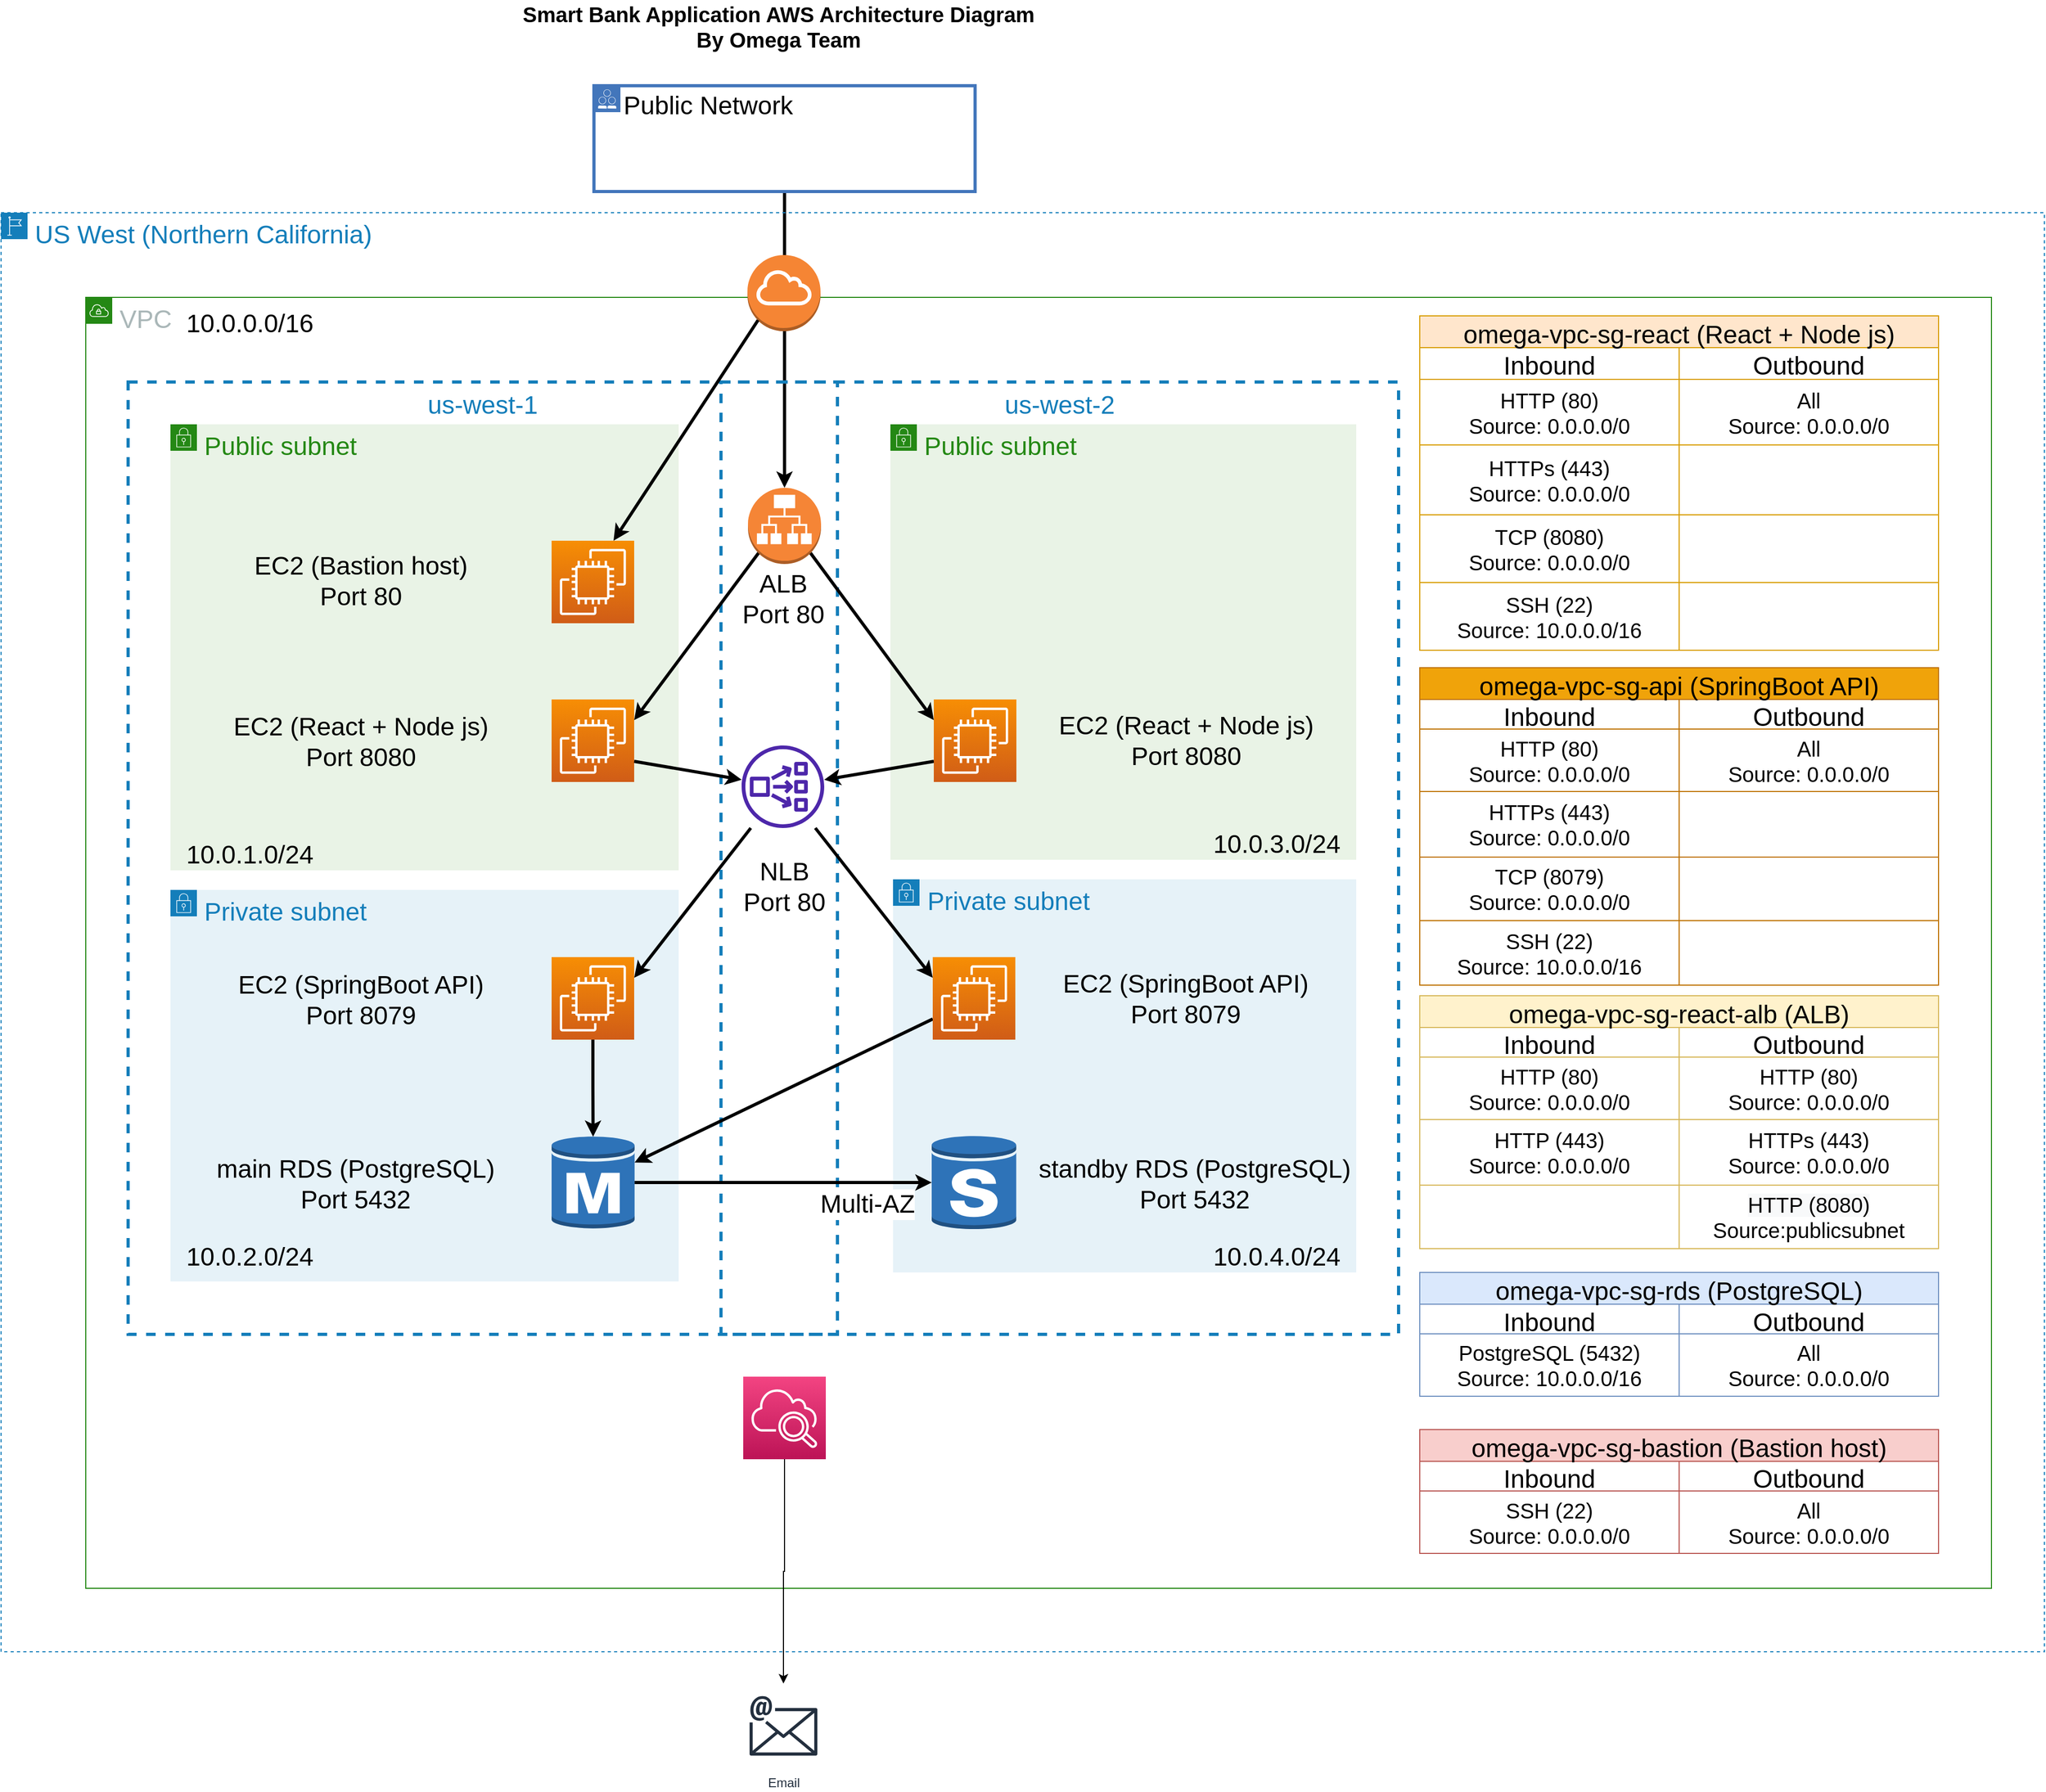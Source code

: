 <mxfile version="20.0.4" type="github">
  <diagram id="q4DbutcKK7p-0qS4GxbQ" name="Page-1">
    <mxGraphModel dx="2607" dy="2327" grid="1" gridSize="10" guides="1" tooltips="1" connect="1" arrows="1" fold="1" page="1" pageScale="1" pageWidth="850" pageHeight="1100" math="0" shadow="0">
      <root>
        <mxCell id="0" />
        <mxCell id="1" parent="0" />
        <mxCell id="DpT2R7imNi2lBxHPkehf-1" value="&lt;b&gt;Smart Bank Application AWS Architecture Diagram&lt;br&gt;By Omega Team&lt;br&gt;&lt;/b&gt;" style="text;html=1;strokeColor=none;fillColor=none;align=center;verticalAlign=middle;whiteSpace=wrap;rounded=0;fontSize=20;" parent="1" vertex="1">
          <mxGeometry x="530" y="40" width="489" height="47.5" as="geometry" />
        </mxCell>
        <mxCell id="DpT2R7imNi2lBxHPkehf-2" style="edgeStyle=orthogonalEdgeStyle;rounded=0;orthogonalLoop=1;jettySize=auto;html=1;fontSize=24;strokeWidth=3;entryX=0.5;entryY=0;entryDx=0;entryDy=0;entryPerimeter=0;" parent="1" source="DpT2R7imNi2lBxHPkehf-97" target="DpT2R7imNi2lBxHPkehf-32" edge="1">
          <mxGeometry relative="1" as="geometry">
            <mxPoint x="780" y="392" as="targetPoint" />
          </mxGeometry>
        </mxCell>
        <mxCell id="DpT2R7imNi2lBxHPkehf-3" value="US West (Northern California)" style="points=[[0,0],[0.25,0],[0.5,0],[0.75,0],[1,0],[1,0.25],[1,0.5],[1,0.75],[1,1],[0.75,1],[0.5,1],[0.25,1],[0,1],[0,0.75],[0,0.5],[0,0.25]];outlineConnect=0;gradientColor=none;html=1;whiteSpace=wrap;fontSize=24;fontStyle=0;container=1;pointerEvents=0;collapsible=0;recursiveResize=0;shape=mxgraph.aws4.group;grIcon=mxgraph.aws4.group_region;strokeColor=#147EBA;fillColor=none;verticalAlign=top;align=left;spacingLeft=30;fontColor=#147EBA;dashed=1;" parent="1" vertex="1">
          <mxGeometry x="40" y="240" width="1930" height="1360" as="geometry" />
        </mxCell>
        <mxCell id="DpT2R7imNi2lBxHPkehf-4" value="VPC" style="points=[[0,0],[0.25,0],[0.5,0],[0.75,0],[1,0],[1,0.25],[1,0.5],[1,0.75],[1,1],[0.75,1],[0.5,1],[0.25,1],[0,1],[0,0.75],[0,0.5],[0,0.25]];outlineConnect=0;gradientColor=none;html=1;whiteSpace=wrap;fontSize=24;fontStyle=0;container=1;pointerEvents=0;collapsible=0;recursiveResize=0;shape=mxgraph.aws4.group;grIcon=mxgraph.aws4.group_vpc;strokeColor=#248814;fillColor=none;verticalAlign=top;align=left;spacingLeft=30;fontColor=#AAB7B8;dashed=0;" parent="DpT2R7imNi2lBxHPkehf-3" vertex="1">
          <mxGeometry x="80" y="80" width="1800" height="1220" as="geometry" />
        </mxCell>
        <mxCell id="DpT2R7imNi2lBxHPkehf-5" value="us-west-1" style="fillColor=none;strokeColor=#147EBA;dashed=1;verticalAlign=top;fontStyle=0;fontColor=#147EBA;fontSize=24;strokeWidth=3;" parent="DpT2R7imNi2lBxHPkehf-4" vertex="1">
          <mxGeometry x="40" y="80" width="670" height="900" as="geometry" />
        </mxCell>
        <mxCell id="DpT2R7imNi2lBxHPkehf-6" value="us-west-2" style="fillColor=none;strokeColor=#147EBA;dashed=1;verticalAlign=top;fontStyle=0;fontColor=#147EBA;fontSize=24;strokeWidth=3;" parent="DpT2R7imNi2lBxHPkehf-4" vertex="1">
          <mxGeometry x="600" y="80" width="640" height="900" as="geometry" />
        </mxCell>
        <mxCell id="DpT2R7imNi2lBxHPkehf-7" value="Public subnet" style="points=[[0,0],[0.25,0],[0.5,0],[0.75,0],[1,0],[1,0.25],[1,0.5],[1,0.75],[1,1],[0.75,1],[0.5,1],[0.25,1],[0,1],[0,0.75],[0,0.5],[0,0.25]];outlineConnect=0;gradientColor=none;html=1;whiteSpace=wrap;fontSize=24;fontStyle=0;container=1;pointerEvents=0;collapsible=0;recursiveResize=0;shape=mxgraph.aws4.group;grIcon=mxgraph.aws4.group_security_group;grStroke=0;strokeColor=#248814;fillColor=#E9F3E6;verticalAlign=top;align=left;spacingLeft=30;fontColor=#248814;dashed=0;" parent="DpT2R7imNi2lBxHPkehf-4" vertex="1">
          <mxGeometry x="80" y="120" width="480" height="421.5" as="geometry" />
        </mxCell>
        <mxCell id="DpT2R7imNi2lBxHPkehf-9" value="&lt;font style=&quot;font-size: 24px;&quot;&gt;10.0.1.0/24&lt;/font&gt;" style="text;html=1;strokeColor=none;fillColor=none;align=center;verticalAlign=middle;whiteSpace=wrap;rounded=0;" parent="DpT2R7imNi2lBxHPkehf-7" vertex="1">
          <mxGeometry y="391.5" width="150" height="30" as="geometry" />
        </mxCell>
        <mxCell id="DpT2R7imNi2lBxHPkehf-10" value="" style="sketch=0;points=[[0,0,0],[0.25,0,0],[0.5,0,0],[0.75,0,0],[1,0,0],[0,1,0],[0.25,1,0],[0.5,1,0],[0.75,1,0],[1,1,0],[0,0.25,0],[0,0.5,0],[0,0.75,0],[1,0.25,0],[1,0.5,0],[1,0.75,0]];outlineConnect=0;fontColor=#232F3E;gradientColor=#F78E04;gradientDirection=north;fillColor=#D05C17;strokeColor=#ffffff;dashed=0;verticalLabelPosition=bottom;verticalAlign=top;align=center;html=1;fontSize=12;fontStyle=0;aspect=fixed;shape=mxgraph.aws4.resourceIcon;resIcon=mxgraph.aws4.ec2;" parent="DpT2R7imNi2lBxHPkehf-7" vertex="1">
          <mxGeometry x="360" y="260" width="78" height="78" as="geometry" />
        </mxCell>
        <mxCell id="DpT2R7imNi2lBxHPkehf-11" value="Public subnet" style="points=[[0,0],[0.25,0],[0.5,0],[0.75,0],[1,0],[1,0.25],[1,0.5],[1,0.75],[1,1],[0.75,1],[0.5,1],[0.25,1],[0,1],[0,0.75],[0,0.5],[0,0.25]];outlineConnect=0;gradientColor=none;html=1;whiteSpace=wrap;fontSize=24;fontStyle=0;container=1;pointerEvents=0;collapsible=0;recursiveResize=0;shape=mxgraph.aws4.group;grIcon=mxgraph.aws4.group_security_group;grStroke=0;strokeColor=#248814;fillColor=#E9F3E6;verticalAlign=top;align=left;spacingLeft=30;fontColor=#248814;dashed=0;" parent="DpT2R7imNi2lBxHPkehf-4" vertex="1">
          <mxGeometry x="760" y="120" width="440" height="411.5" as="geometry" />
        </mxCell>
        <mxCell id="DpT2R7imNi2lBxHPkehf-12" value="Private subnet" style="points=[[0,0],[0.25,0],[0.5,0],[0.75,0],[1,0],[1,0.25],[1,0.5],[1,0.75],[1,1],[0.75,1],[0.5,1],[0.25,1],[0,1],[0,0.75],[0,0.5],[0,0.25]];outlineConnect=0;gradientColor=none;html=1;whiteSpace=wrap;fontSize=24;fontStyle=0;container=1;pointerEvents=0;collapsible=0;recursiveResize=0;shape=mxgraph.aws4.group;grIcon=mxgraph.aws4.group_security_group;grStroke=0;strokeColor=#147EBA;fillColor=#E6F2F8;verticalAlign=top;align=left;spacingLeft=30;fontColor=#147EBA;dashed=0;" parent="DpT2R7imNi2lBxHPkehf-4" vertex="1">
          <mxGeometry x="80" y="560" width="480" height="370" as="geometry" />
        </mxCell>
        <mxCell id="DpT2R7imNi2lBxHPkehf-94" value="&lt;font style=&quot;font-size: 24px;&quot;&gt;10.0.2.0/24&lt;/font&gt;" style="text;html=1;strokeColor=none;fillColor=none;align=center;verticalAlign=middle;whiteSpace=wrap;rounded=0;" parent="DpT2R7imNi2lBxHPkehf-12" vertex="1">
          <mxGeometry y="331.5" width="150" height="30" as="geometry" />
        </mxCell>
        <mxCell id="DpT2R7imNi2lBxHPkehf-35" value="" style="sketch=0;points=[[0,0,0],[0.25,0,0],[0.5,0,0],[0.75,0,0],[1,0,0],[0,1,0],[0.25,1,0],[0.5,1,0],[0.75,1,0],[1,1,0],[0,0.25,0],[0,0.5,0],[0,0.75,0],[1,0.25,0],[1,0.5,0],[1,0.75,0]];outlineConnect=0;fontColor=#232F3E;gradientColor=#F78E04;gradientDirection=north;fillColor=#D05C17;strokeColor=#ffffff;dashed=0;verticalLabelPosition=bottom;verticalAlign=top;align=center;html=1;fontSize=12;fontStyle=0;aspect=fixed;shape=mxgraph.aws4.resourceIcon;resIcon=mxgraph.aws4.ec2;" parent="DpT2R7imNi2lBxHPkehf-12" vertex="1">
          <mxGeometry x="360" y="63.5" width="78" height="78" as="geometry" />
        </mxCell>
        <mxCell id="DpT2R7imNi2lBxHPkehf-25" value="" style="outlineConnect=0;dashed=0;verticalLabelPosition=bottom;verticalAlign=top;align=center;html=1;shape=mxgraph.aws3.rds_db_instance;fillColor=#2E73B8;gradientColor=none;fontSize=24;" parent="DpT2R7imNi2lBxHPkehf-12" vertex="1">
          <mxGeometry x="360" y="231.5" width="78.38" height="90" as="geometry" />
        </mxCell>
        <mxCell id="DpT2R7imNi2lBxHPkehf-17" style="edgeStyle=orthogonalEdgeStyle;rounded=0;orthogonalLoop=1;jettySize=auto;html=1;entryX=0.5;entryY=0.02;entryDx=0;entryDy=0;entryPerimeter=0;fontSize=24;strokeWidth=3;" parent="DpT2R7imNi2lBxHPkehf-12" source="DpT2R7imNi2lBxHPkehf-35" target="DpT2R7imNi2lBxHPkehf-25" edge="1">
          <mxGeometry relative="1" as="geometry" />
        </mxCell>
        <mxCell id="DpT2R7imNi2lBxHPkehf-13" value="Private subnet" style="points=[[0,0],[0.25,0],[0.5,0],[0.75,0],[1,0],[1,0.25],[1,0.5],[1,0.75],[1,1],[0.75,1],[0.5,1],[0.25,1],[0,1],[0,0.75],[0,0.5],[0,0.25]];outlineConnect=0;gradientColor=none;html=1;whiteSpace=wrap;fontSize=24;fontStyle=0;container=1;pointerEvents=0;collapsible=0;recursiveResize=0;shape=mxgraph.aws4.group;grIcon=mxgraph.aws4.group_security_group;grStroke=0;strokeColor=#147EBA;fillColor=#E6F2F8;verticalAlign=top;align=left;spacingLeft=30;fontColor=#147EBA;dashed=0;" parent="DpT2R7imNi2lBxHPkehf-4" vertex="1">
          <mxGeometry x="762.5" y="550" width="437.5" height="371.5" as="geometry" />
        </mxCell>
        <mxCell id="DpT2R7imNi2lBxHPkehf-14" value="&lt;font style=&quot;font-size: 24px;&quot;&gt;10.0.4.0/24&lt;/font&gt;" style="text;html=1;strokeColor=none;fillColor=none;align=center;verticalAlign=middle;whiteSpace=wrap;rounded=0;" parent="DpT2R7imNi2lBxHPkehf-13" vertex="1">
          <mxGeometry x="287.5" y="341.5" width="150" height="30" as="geometry" />
        </mxCell>
        <mxCell id="DpT2R7imNi2lBxHPkehf-16" value="" style="sketch=0;outlineConnect=0;fontColor=#232F3E;gradientColor=none;fillColor=#4D27AA;strokeColor=none;dashed=0;verticalLabelPosition=bottom;verticalAlign=top;align=center;html=1;fontSize=12;fontStyle=0;aspect=fixed;pointerEvents=1;shape=mxgraph.aws4.network_load_balancer;" parent="DpT2R7imNi2lBxHPkehf-4" vertex="1">
          <mxGeometry x="619.5" y="423.5" width="78" height="78" as="geometry" />
        </mxCell>
        <mxCell id="DpT2R7imNi2lBxHPkehf-18" value="" style="endArrow=classic;html=1;rounded=0;fontSize=24;strokeWidth=3;entryX=1;entryY=0.25;entryDx=0;entryDy=0;entryPerimeter=0;exitX=0.145;exitY=0.855;exitDx=0;exitDy=0;exitPerimeter=0;" parent="DpT2R7imNi2lBxHPkehf-4" source="DpT2R7imNi2lBxHPkehf-32" target="DpT2R7imNi2lBxHPkehf-10" edge="1">
          <mxGeometry width="50" height="50" relative="1" as="geometry">
            <mxPoint x="621" y="136.675" as="sourcePoint" />
            <mxPoint x="740" y="130" as="targetPoint" />
          </mxGeometry>
        </mxCell>
        <mxCell id="DpT2R7imNi2lBxHPkehf-19" value="" style="endArrow=classic;html=1;rounded=0;fontSize=24;strokeWidth=3;entryX=0;entryY=0.25;entryDx=0;entryDy=0;entryPerimeter=0;exitX=0.855;exitY=0.855;exitDx=0;exitDy=0;exitPerimeter=0;" parent="DpT2R7imNi2lBxHPkehf-4" source="DpT2R7imNi2lBxHPkehf-32" target="DpT2R7imNi2lBxHPkehf-92" edge="1">
          <mxGeometry width="50" height="50" relative="1" as="geometry">
            <mxPoint x="699.0" y="136.533" as="sourcePoint" />
            <mxPoint x="740" y="130" as="targetPoint" />
          </mxGeometry>
        </mxCell>
        <mxCell id="DpT2R7imNi2lBxHPkehf-20" value="" style="endArrow=classic;html=1;rounded=0;fontSize=24;strokeWidth=3;exitX=0;exitY=0.75;exitDx=0;exitDy=0;exitPerimeter=0;" parent="DpT2R7imNi2lBxHPkehf-4" source="DpT2R7imNi2lBxHPkehf-92" target="DpT2R7imNi2lBxHPkehf-16" edge="1">
          <mxGeometry width="50" height="50" relative="1" as="geometry">
            <mxPoint x="690" y="180" as="sourcePoint" />
            <mxPoint x="740" y="130" as="targetPoint" />
          </mxGeometry>
        </mxCell>
        <mxCell id="DpT2R7imNi2lBxHPkehf-21" value="" style="endArrow=classic;html=1;rounded=0;fontSize=24;strokeWidth=3;entryX=1;entryY=0.25;entryDx=0;entryDy=0;entryPerimeter=0;" parent="DpT2R7imNi2lBxHPkehf-4" source="DpT2R7imNi2lBxHPkehf-16" target="DpT2R7imNi2lBxHPkehf-35" edge="1">
          <mxGeometry width="50" height="50" relative="1" as="geometry">
            <mxPoint x="690" y="180" as="sourcePoint" />
            <mxPoint x="740" y="130" as="targetPoint" />
          </mxGeometry>
        </mxCell>
        <mxCell id="DpT2R7imNi2lBxHPkehf-22" value="" style="endArrow=classic;html=1;rounded=0;fontSize=24;strokeWidth=3;entryX=0;entryY=0.25;entryDx=0;entryDy=0;entryPerimeter=0;" parent="DpT2R7imNi2lBxHPkehf-4" source="DpT2R7imNi2lBxHPkehf-16" target="DpT2R7imNi2lBxHPkehf-93" edge="1">
          <mxGeometry width="50" height="50" relative="1" as="geometry">
            <mxPoint x="690" y="180" as="sourcePoint" />
            <mxPoint x="740" y="130" as="targetPoint" />
          </mxGeometry>
        </mxCell>
        <mxCell id="DpT2R7imNi2lBxHPkehf-23" style="edgeStyle=orthogonalEdgeStyle;rounded=0;orthogonalLoop=1;jettySize=auto;html=1;fontSize=24;strokeWidth=3;" parent="DpT2R7imNi2lBxHPkehf-4" source="DpT2R7imNi2lBxHPkehf-25" target="DpT2R7imNi2lBxHPkehf-34" edge="1">
          <mxGeometry relative="1" as="geometry">
            <mxPoint x="480" y="640" as="sourcePoint" />
            <mxPoint x="850" y="660" as="targetPoint" />
          </mxGeometry>
        </mxCell>
        <mxCell id="DpT2R7imNi2lBxHPkehf-24" value="Multi-AZ" style="edgeLabel;html=1;align=center;verticalAlign=middle;resizable=0;points=[];fontSize=24;" parent="DpT2R7imNi2lBxHPkehf-23" vertex="1" connectable="0">
          <mxGeometry x="0.322" y="-8" relative="1" as="geometry">
            <mxPoint x="34" y="12" as="offset" />
          </mxGeometry>
        </mxCell>
        <mxCell id="DpT2R7imNi2lBxHPkehf-26" value="EC2 (React + Node js)&lt;br&gt;Port 8080" style="text;html=1;strokeColor=none;fillColor=none;align=center;verticalAlign=middle;whiteSpace=wrap;rounded=0;fontSize=24;" parent="DpT2R7imNi2lBxHPkehf-4" vertex="1">
          <mxGeometry x="879" y="379" width="321" height="80" as="geometry" />
        </mxCell>
        <mxCell id="DpT2R7imNi2lBxHPkehf-27" value="NLB&lt;br&gt;Port 80" style="text;html=1;strokeColor=none;fillColor=none;align=center;verticalAlign=middle;whiteSpace=wrap;rounded=0;fontSize=24;" parent="DpT2R7imNi2lBxHPkehf-4" vertex="1">
          <mxGeometry x="610" y="541.5" width="100" height="30" as="geometry" />
        </mxCell>
        <mxCell id="DpT2R7imNi2lBxHPkehf-28" value="ALB&lt;br&gt;Port 80" style="text;html=1;strokeColor=none;fillColor=none;align=center;verticalAlign=middle;whiteSpace=wrap;rounded=0;fontSize=24;" parent="DpT2R7imNi2lBxHPkehf-4" vertex="1">
          <mxGeometry x="608.5" y="270" width="100" height="30" as="geometry" />
        </mxCell>
        <mxCell id="DpT2R7imNi2lBxHPkehf-29" value="" style="endArrow=classic;html=1;rounded=0;fontSize=24;strokeWidth=3;exitX=1;exitY=0.75;exitDx=0;exitDy=0;exitPerimeter=0;" parent="DpT2R7imNi2lBxHPkehf-4" source="DpT2R7imNi2lBxHPkehf-10" target="DpT2R7imNi2lBxHPkehf-16" edge="1">
          <mxGeometry width="50" height="50" relative="1" as="geometry">
            <mxPoint x="690" y="260" as="sourcePoint" />
            <mxPoint x="740" y="210" as="targetPoint" />
          </mxGeometry>
        </mxCell>
        <mxCell id="DpT2R7imNi2lBxHPkehf-30" value="" style="endArrow=classic;html=1;rounded=0;exitX=0;exitY=0.75;exitDx=0;exitDy=0;exitPerimeter=0;strokeWidth=3;" parent="DpT2R7imNi2lBxHPkehf-4" source="DpT2R7imNi2lBxHPkehf-93" target="DpT2R7imNi2lBxHPkehf-25" edge="1">
          <mxGeometry width="50" height="50" relative="1" as="geometry">
            <mxPoint x="650" y="550" as="sourcePoint" />
            <mxPoint x="700" y="500" as="targetPoint" />
          </mxGeometry>
        </mxCell>
        <mxCell id="DpT2R7imNi2lBxHPkehf-31" value="&lt;font style=&quot;font-size: 24px;&quot;&gt;10.0.0.0/16&lt;/font&gt;" style="text;html=1;strokeColor=none;fillColor=none;align=center;verticalAlign=middle;whiteSpace=wrap;rounded=0;" parent="DpT2R7imNi2lBxHPkehf-4" vertex="1">
          <mxGeometry x="80" y="10" width="150" height="30" as="geometry" />
        </mxCell>
        <mxCell id="DpT2R7imNi2lBxHPkehf-32" value="" style="outlineConnect=0;dashed=0;verticalLabelPosition=bottom;verticalAlign=top;align=center;html=1;shape=mxgraph.aws3.application_load_balancer;fillColor=#F58536;gradientColor=none;" parent="DpT2R7imNi2lBxHPkehf-4" vertex="1">
          <mxGeometry x="625.5" y="180" width="69" height="72" as="geometry" />
        </mxCell>
        <mxCell id="DpT2R7imNi2lBxHPkehf-33" value="main&amp;nbsp;RDS (PostgreSQL)&lt;br&gt;Port 5432" style="text;html=1;strokeColor=none;fillColor=none;align=center;verticalAlign=middle;whiteSpace=wrap;rounded=0;fontSize=24;" parent="DpT2R7imNi2lBxHPkehf-4" vertex="1">
          <mxGeometry x="80" y="793.5" width="350" height="88" as="geometry" />
        </mxCell>
        <mxCell id="DpT2R7imNi2lBxHPkehf-34" value="" style="outlineConnect=0;dashed=0;verticalLabelPosition=bottom;verticalAlign=top;align=center;html=1;shape=mxgraph.aws3.rds_db_instance_standby_multi_az;fillColor=#2E73B8;gradientColor=none;fontSize=24;" parent="DpT2R7imNi2lBxHPkehf-4" vertex="1">
          <mxGeometry x="799" y="791.5" width="80" height="90" as="geometry" />
        </mxCell>
        <mxCell id="DpT2R7imNi2lBxHPkehf-36" value="EC2 (SpringBoot API)&lt;br&gt;Port 8079" style="text;html=1;strokeColor=none;fillColor=none;align=center;verticalAlign=middle;whiteSpace=wrap;rounded=0;fontSize=24;" parent="DpT2R7imNi2lBxHPkehf-4" vertex="1">
          <mxGeometry x="878" y="623.5" width="322" height="79" as="geometry" />
        </mxCell>
        <mxCell id="DpT2R7imNi2lBxHPkehf-37" value="omega-vpc-sg-react (React + Node js)" style="shape=table;startSize=30;container=1;collapsible=0;childLayout=tableLayout;fontSize=24;fillColor=#ffe6cc;strokeColor=#d79b00;" parent="DpT2R7imNi2lBxHPkehf-4" vertex="1">
          <mxGeometry x="1260" y="17.5" width="490" height="316" as="geometry" />
        </mxCell>
        <mxCell id="DpT2R7imNi2lBxHPkehf-38" value="" style="shape=tableRow;horizontal=0;startSize=0;swimlaneHead=0;swimlaneBody=0;top=0;left=0;bottom=0;right=0;collapsible=0;dropTarget=0;fillColor=none;points=[[0,0.5],[1,0.5]];portConstraint=eastwest;fontSize=24;" parent="DpT2R7imNi2lBxHPkehf-37" vertex="1">
          <mxGeometry y="30" width="490" height="30" as="geometry" />
        </mxCell>
        <mxCell id="DpT2R7imNi2lBxHPkehf-39" value="Inbound" style="shape=partialRectangle;html=1;whiteSpace=wrap;connectable=0;overflow=hidden;fillColor=none;top=0;left=0;bottom=0;right=0;pointerEvents=1;fontSize=24;" parent="DpT2R7imNi2lBxHPkehf-38" vertex="1">
          <mxGeometry width="245" height="30" as="geometry">
            <mxRectangle width="245" height="30" as="alternateBounds" />
          </mxGeometry>
        </mxCell>
        <mxCell id="DpT2R7imNi2lBxHPkehf-40" value="Outbound" style="shape=partialRectangle;html=1;whiteSpace=wrap;connectable=0;overflow=hidden;fillColor=none;top=0;left=0;bottom=0;right=0;pointerEvents=1;fontSize=24;" parent="DpT2R7imNi2lBxHPkehf-38" vertex="1">
          <mxGeometry x="245" width="245" height="30" as="geometry">
            <mxRectangle width="245" height="30" as="alternateBounds" />
          </mxGeometry>
        </mxCell>
        <mxCell id="DpT2R7imNi2lBxHPkehf-41" value="" style="shape=tableRow;horizontal=0;startSize=0;swimlaneHead=0;swimlaneBody=0;top=0;left=0;bottom=0;right=0;collapsible=0;dropTarget=0;fillColor=none;points=[[0,0.5],[1,0.5]];portConstraint=eastwest;fontSize=24;" parent="DpT2R7imNi2lBxHPkehf-37" vertex="1">
          <mxGeometry y="60" width="490" height="62" as="geometry" />
        </mxCell>
        <mxCell id="DpT2R7imNi2lBxHPkehf-42" value="&lt;font style=&quot;font-size: 20px;&quot;&gt;HTTP (80)&lt;br style=&quot;font-size: 20px;&quot;&gt;Source: 0.0.0.0/0&lt;/font&gt;" style="shape=partialRectangle;html=1;whiteSpace=wrap;connectable=0;overflow=hidden;fillColor=none;top=0;left=0;bottom=0;right=0;pointerEvents=1;fontSize=20;" parent="DpT2R7imNi2lBxHPkehf-41" vertex="1">
          <mxGeometry width="245" height="62" as="geometry">
            <mxRectangle width="245" height="62" as="alternateBounds" />
          </mxGeometry>
        </mxCell>
        <mxCell id="DpT2R7imNi2lBxHPkehf-43" value="All&lt;br&gt;Source: 0.0.0.0/0" style="shape=partialRectangle;html=1;whiteSpace=wrap;connectable=0;overflow=hidden;fillColor=none;top=0;left=0;bottom=0;right=0;pointerEvents=1;fontSize=20;labelBorderColor=none;strokeColor=none;" parent="DpT2R7imNi2lBxHPkehf-41" vertex="1">
          <mxGeometry x="245" width="245" height="62" as="geometry">
            <mxRectangle width="245" height="62" as="alternateBounds" />
          </mxGeometry>
        </mxCell>
        <mxCell id="DpT2R7imNi2lBxHPkehf-44" style="shape=tableRow;horizontal=0;startSize=0;swimlaneHead=0;swimlaneBody=0;top=0;left=0;bottom=0;right=0;collapsible=0;dropTarget=0;fillColor=none;points=[[0,0.5],[1,0.5]];portConstraint=eastwest;fontSize=24;" parent="DpT2R7imNi2lBxHPkehf-37" vertex="1">
          <mxGeometry y="122" width="490" height="66" as="geometry" />
        </mxCell>
        <mxCell id="DpT2R7imNi2lBxHPkehf-45" value="HTTPs (443)&lt;br&gt;Source: 0.0.0.0/0" style="shape=partialRectangle;html=1;whiteSpace=wrap;connectable=0;overflow=hidden;fillColor=none;top=0;left=0;bottom=0;right=0;pointerEvents=1;fontSize=20;" parent="DpT2R7imNi2lBxHPkehf-44" vertex="1">
          <mxGeometry width="245" height="66" as="geometry">
            <mxRectangle width="245" height="66" as="alternateBounds" />
          </mxGeometry>
        </mxCell>
        <mxCell id="DpT2R7imNi2lBxHPkehf-46" value="" style="shape=partialRectangle;html=1;whiteSpace=wrap;connectable=0;overflow=hidden;fillColor=none;top=0;left=0;bottom=0;right=0;pointerEvents=1;fontSize=20;labelBorderColor=none;strokeColor=none;" parent="DpT2R7imNi2lBxHPkehf-44" vertex="1">
          <mxGeometry x="245" width="245" height="66" as="geometry">
            <mxRectangle width="245" height="66" as="alternateBounds" />
          </mxGeometry>
        </mxCell>
        <mxCell id="DpT2R7imNi2lBxHPkehf-47" style="shape=tableRow;horizontal=0;startSize=0;swimlaneHead=0;swimlaneBody=0;top=0;left=0;bottom=0;right=0;collapsible=0;dropTarget=0;fillColor=none;points=[[0,0.5],[1,0.5]];portConstraint=eastwest;fontSize=24;" parent="DpT2R7imNi2lBxHPkehf-37" vertex="1">
          <mxGeometry y="188" width="490" height="64" as="geometry" />
        </mxCell>
        <mxCell id="DpT2R7imNi2lBxHPkehf-48" value="TCP (8080)&lt;br&gt;Source: 0.0.0.0/0" style="shape=partialRectangle;html=1;whiteSpace=wrap;connectable=0;overflow=hidden;fillColor=none;top=0;left=0;bottom=0;right=0;pointerEvents=1;fontSize=20;" parent="DpT2R7imNi2lBxHPkehf-47" vertex="1">
          <mxGeometry width="245" height="64" as="geometry">
            <mxRectangle width="245" height="64" as="alternateBounds" />
          </mxGeometry>
        </mxCell>
        <mxCell id="DpT2R7imNi2lBxHPkehf-49" value="" style="shape=partialRectangle;html=1;whiteSpace=wrap;connectable=0;overflow=hidden;fillColor=none;top=0;left=0;bottom=0;right=0;pointerEvents=1;fontSize=20;labelBorderColor=none;strokeColor=none;" parent="DpT2R7imNi2lBxHPkehf-47" vertex="1">
          <mxGeometry x="245" width="245" height="64" as="geometry">
            <mxRectangle width="245" height="64" as="alternateBounds" />
          </mxGeometry>
        </mxCell>
        <mxCell id="DpT2R7imNi2lBxHPkehf-50" style="shape=tableRow;horizontal=0;startSize=0;swimlaneHead=0;swimlaneBody=0;top=0;left=0;bottom=0;right=0;collapsible=0;dropTarget=0;fillColor=none;points=[[0,0.5],[1,0.5]];portConstraint=eastwest;fontSize=24;" parent="DpT2R7imNi2lBxHPkehf-37" vertex="1">
          <mxGeometry y="252" width="490" height="64" as="geometry" />
        </mxCell>
        <mxCell id="DpT2R7imNi2lBxHPkehf-51" value="SSH (22)&lt;br&gt;Source: 10.0.0.0/16" style="shape=partialRectangle;html=1;whiteSpace=wrap;connectable=0;overflow=hidden;fillColor=none;top=0;left=0;bottom=0;right=0;pointerEvents=1;fontSize=20;" parent="DpT2R7imNi2lBxHPkehf-50" vertex="1">
          <mxGeometry width="245" height="64" as="geometry">
            <mxRectangle width="245" height="64" as="alternateBounds" />
          </mxGeometry>
        </mxCell>
        <mxCell id="DpT2R7imNi2lBxHPkehf-52" value="" style="shape=partialRectangle;html=1;whiteSpace=wrap;connectable=0;overflow=hidden;fillColor=none;top=0;left=0;bottom=0;right=0;pointerEvents=1;fontSize=20;labelBorderColor=none;strokeColor=none;" parent="DpT2R7imNi2lBxHPkehf-50" vertex="1">
          <mxGeometry x="245" width="245" height="64" as="geometry">
            <mxRectangle width="245" height="64" as="alternateBounds" />
          </mxGeometry>
        </mxCell>
        <mxCell id="DpT2R7imNi2lBxHPkehf-53" value="omega-vpc-sg-api (SpringBoot API)" style="shape=table;startSize=30;container=1;collapsible=0;childLayout=tableLayout;fontSize=24;fillColor=#f0a30a;strokeColor=#BD7000;fontColor=#000000;" parent="DpT2R7imNi2lBxHPkehf-4" vertex="1">
          <mxGeometry x="1260" y="350" width="490" height="300" as="geometry" />
        </mxCell>
        <mxCell id="DpT2R7imNi2lBxHPkehf-54" value="" style="shape=tableRow;horizontal=0;startSize=0;swimlaneHead=0;swimlaneBody=0;top=0;left=0;bottom=0;right=0;collapsible=0;dropTarget=0;fillColor=none;points=[[0,0.5],[1,0.5]];portConstraint=eastwest;fontSize=24;" parent="DpT2R7imNi2lBxHPkehf-53" vertex="1">
          <mxGeometry y="30" width="490" height="28" as="geometry" />
        </mxCell>
        <mxCell id="DpT2R7imNi2lBxHPkehf-55" value="Inbound" style="shape=partialRectangle;html=1;whiteSpace=wrap;connectable=0;overflow=hidden;fillColor=none;top=0;left=0;bottom=0;right=0;pointerEvents=1;fontSize=24;" parent="DpT2R7imNi2lBxHPkehf-54" vertex="1">
          <mxGeometry width="245" height="28" as="geometry">
            <mxRectangle width="245" height="28" as="alternateBounds" />
          </mxGeometry>
        </mxCell>
        <mxCell id="DpT2R7imNi2lBxHPkehf-56" value="Outbound" style="shape=partialRectangle;html=1;whiteSpace=wrap;connectable=0;overflow=hidden;fillColor=none;top=0;left=0;bottom=0;right=0;pointerEvents=1;fontSize=24;" parent="DpT2R7imNi2lBxHPkehf-54" vertex="1">
          <mxGeometry x="245" width="245" height="28" as="geometry">
            <mxRectangle width="245" height="28" as="alternateBounds" />
          </mxGeometry>
        </mxCell>
        <mxCell id="DpT2R7imNi2lBxHPkehf-57" value="" style="shape=tableRow;horizontal=0;startSize=0;swimlaneHead=0;swimlaneBody=0;top=0;left=0;bottom=0;right=0;collapsible=0;dropTarget=0;fillColor=none;points=[[0,0.5],[1,0.5]];portConstraint=eastwest;fontSize=24;" parent="DpT2R7imNi2lBxHPkehf-53" vertex="1">
          <mxGeometry y="58" width="490" height="59" as="geometry" />
        </mxCell>
        <mxCell id="DpT2R7imNi2lBxHPkehf-58" value="&lt;font style=&quot;font-size: 20px;&quot;&gt;HTTP (80)&lt;br style=&quot;font-size: 20px;&quot;&gt;Source: 0.0.0.0/0&lt;/font&gt;" style="shape=partialRectangle;html=1;whiteSpace=wrap;connectable=0;overflow=hidden;fillColor=none;top=0;left=0;bottom=0;right=0;pointerEvents=1;fontSize=20;" parent="DpT2R7imNi2lBxHPkehf-57" vertex="1">
          <mxGeometry width="245" height="59" as="geometry">
            <mxRectangle width="245" height="59" as="alternateBounds" />
          </mxGeometry>
        </mxCell>
        <mxCell id="DpT2R7imNi2lBxHPkehf-59" value="All&lt;br&gt;Source: 0.0.0.0/0" style="shape=partialRectangle;html=1;whiteSpace=wrap;connectable=0;overflow=hidden;fillColor=none;top=0;left=0;bottom=0;right=0;pointerEvents=1;fontSize=20;labelBorderColor=none;strokeColor=none;" parent="DpT2R7imNi2lBxHPkehf-57" vertex="1">
          <mxGeometry x="245" width="245" height="59" as="geometry">
            <mxRectangle width="245" height="59" as="alternateBounds" />
          </mxGeometry>
        </mxCell>
        <mxCell id="DpT2R7imNi2lBxHPkehf-60" style="shape=tableRow;horizontal=0;startSize=0;swimlaneHead=0;swimlaneBody=0;top=0;left=0;bottom=0;right=0;collapsible=0;dropTarget=0;fillColor=none;points=[[0,0.5],[1,0.5]];portConstraint=eastwest;fontSize=24;" parent="DpT2R7imNi2lBxHPkehf-53" vertex="1">
          <mxGeometry y="117" width="490" height="62" as="geometry" />
        </mxCell>
        <mxCell id="DpT2R7imNi2lBxHPkehf-61" value="HTTPs (443)&lt;br&gt;Source: 0.0.0.0/0" style="shape=partialRectangle;html=1;whiteSpace=wrap;connectable=0;overflow=hidden;fillColor=none;top=0;left=0;bottom=0;right=0;pointerEvents=1;fontSize=20;" parent="DpT2R7imNi2lBxHPkehf-60" vertex="1">
          <mxGeometry width="245" height="62" as="geometry">
            <mxRectangle width="245" height="62" as="alternateBounds" />
          </mxGeometry>
        </mxCell>
        <mxCell id="DpT2R7imNi2lBxHPkehf-62" value="" style="shape=partialRectangle;html=1;whiteSpace=wrap;connectable=0;overflow=hidden;fillColor=none;top=0;left=0;bottom=0;right=0;pointerEvents=1;fontSize=20;labelBorderColor=none;strokeColor=none;" parent="DpT2R7imNi2lBxHPkehf-60" vertex="1">
          <mxGeometry x="245" width="245" height="62" as="geometry">
            <mxRectangle width="245" height="62" as="alternateBounds" />
          </mxGeometry>
        </mxCell>
        <mxCell id="DpT2R7imNi2lBxHPkehf-63" style="shape=tableRow;horizontal=0;startSize=0;swimlaneHead=0;swimlaneBody=0;top=0;left=0;bottom=0;right=0;collapsible=0;dropTarget=0;fillColor=none;points=[[0,0.5],[1,0.5]];portConstraint=eastwest;fontSize=24;" parent="DpT2R7imNi2lBxHPkehf-53" vertex="1">
          <mxGeometry y="179" width="490" height="60" as="geometry" />
        </mxCell>
        <mxCell id="DpT2R7imNi2lBxHPkehf-64" value="TCP (8079)&lt;br&gt;Source: 0.0.0.0/0" style="shape=partialRectangle;html=1;whiteSpace=wrap;connectable=0;overflow=hidden;fillColor=none;top=0;left=0;bottom=0;right=0;pointerEvents=1;fontSize=20;" parent="DpT2R7imNi2lBxHPkehf-63" vertex="1">
          <mxGeometry width="245" height="60" as="geometry">
            <mxRectangle width="245" height="60" as="alternateBounds" />
          </mxGeometry>
        </mxCell>
        <mxCell id="DpT2R7imNi2lBxHPkehf-65" value="" style="shape=partialRectangle;html=1;whiteSpace=wrap;connectable=0;overflow=hidden;fillColor=none;top=0;left=0;bottom=0;right=0;pointerEvents=1;fontSize=20;labelBorderColor=none;strokeColor=none;" parent="DpT2R7imNi2lBxHPkehf-63" vertex="1">
          <mxGeometry x="245" width="245" height="60" as="geometry">
            <mxRectangle width="245" height="60" as="alternateBounds" />
          </mxGeometry>
        </mxCell>
        <mxCell id="DpT2R7imNi2lBxHPkehf-66" style="shape=tableRow;horizontal=0;startSize=0;swimlaneHead=0;swimlaneBody=0;top=0;left=0;bottom=0;right=0;collapsible=0;dropTarget=0;fillColor=none;points=[[0,0.5],[1,0.5]];portConstraint=eastwest;fontSize=24;" parent="DpT2R7imNi2lBxHPkehf-53" vertex="1">
          <mxGeometry y="239" width="490" height="61" as="geometry" />
        </mxCell>
        <mxCell id="DpT2R7imNi2lBxHPkehf-67" value="SSH (22)&lt;br&gt;Source: 10.0.0.0/16" style="shape=partialRectangle;html=1;whiteSpace=wrap;connectable=0;overflow=hidden;fillColor=none;top=0;left=0;bottom=0;right=0;pointerEvents=1;fontSize=20;" parent="DpT2R7imNi2lBxHPkehf-66" vertex="1">
          <mxGeometry width="245" height="61" as="geometry">
            <mxRectangle width="245" height="61" as="alternateBounds" />
          </mxGeometry>
        </mxCell>
        <mxCell id="DpT2R7imNi2lBxHPkehf-68" value="" style="shape=partialRectangle;html=1;whiteSpace=wrap;connectable=0;overflow=hidden;fillColor=none;top=0;left=0;bottom=0;right=0;pointerEvents=1;fontSize=20;labelBorderColor=none;strokeColor=none;" parent="DpT2R7imNi2lBxHPkehf-66" vertex="1">
          <mxGeometry x="245" width="245" height="61" as="geometry">
            <mxRectangle width="245" height="61" as="alternateBounds" />
          </mxGeometry>
        </mxCell>
        <mxCell id="DpT2R7imNi2lBxHPkehf-69" value="omega-vpc-sg-react-alb (ALB)" style="shape=table;startSize=30;container=1;collapsible=0;childLayout=tableLayout;fontSize=24;fillColor=#fff2cc;strokeColor=#d6b656;" parent="DpT2R7imNi2lBxHPkehf-4" vertex="1">
          <mxGeometry x="1260" y="660" width="490" height="239" as="geometry" />
        </mxCell>
        <mxCell id="DpT2R7imNi2lBxHPkehf-70" value="" style="shape=tableRow;horizontal=0;startSize=0;swimlaneHead=0;swimlaneBody=0;top=0;left=0;bottom=0;right=0;collapsible=0;dropTarget=0;fillColor=none;points=[[0,0.5],[1,0.5]];portConstraint=eastwest;fontSize=24;" parent="DpT2R7imNi2lBxHPkehf-69" vertex="1">
          <mxGeometry y="30" width="490" height="28" as="geometry" />
        </mxCell>
        <mxCell id="DpT2R7imNi2lBxHPkehf-71" value="Inbound" style="shape=partialRectangle;html=1;whiteSpace=wrap;connectable=0;overflow=hidden;fillColor=none;top=0;left=0;bottom=0;right=0;pointerEvents=1;fontSize=24;" parent="DpT2R7imNi2lBxHPkehf-70" vertex="1">
          <mxGeometry width="245" height="28" as="geometry">
            <mxRectangle width="245" height="28" as="alternateBounds" />
          </mxGeometry>
        </mxCell>
        <mxCell id="DpT2R7imNi2lBxHPkehf-72" value="Outbound" style="shape=partialRectangle;html=1;whiteSpace=wrap;connectable=0;overflow=hidden;fillColor=none;top=0;left=0;bottom=0;right=0;pointerEvents=1;fontSize=24;" parent="DpT2R7imNi2lBxHPkehf-70" vertex="1">
          <mxGeometry x="245" width="245" height="28" as="geometry">
            <mxRectangle width="245" height="28" as="alternateBounds" />
          </mxGeometry>
        </mxCell>
        <mxCell id="DpT2R7imNi2lBxHPkehf-73" value="" style="shape=tableRow;horizontal=0;startSize=0;swimlaneHead=0;swimlaneBody=0;top=0;left=0;bottom=0;right=0;collapsible=0;dropTarget=0;fillColor=none;points=[[0,0.5],[1,0.5]];portConstraint=eastwest;fontSize=24;" parent="DpT2R7imNi2lBxHPkehf-69" vertex="1">
          <mxGeometry y="58" width="490" height="59" as="geometry" />
        </mxCell>
        <mxCell id="DpT2R7imNi2lBxHPkehf-74" value="&lt;font style=&quot;font-size: 20px;&quot;&gt;HTTP (80)&lt;br style=&quot;font-size: 20px;&quot;&gt;Source: 0.0.0.0/0&lt;/font&gt;" style="shape=partialRectangle;html=1;whiteSpace=wrap;connectable=0;overflow=hidden;fillColor=none;top=0;left=0;bottom=0;right=0;pointerEvents=1;fontSize=20;" parent="DpT2R7imNi2lBxHPkehf-73" vertex="1">
          <mxGeometry width="245" height="59" as="geometry">
            <mxRectangle width="245" height="59" as="alternateBounds" />
          </mxGeometry>
        </mxCell>
        <mxCell id="DpT2R7imNi2lBxHPkehf-75" value="HTTP (80)&lt;br&gt;Source: 0.0.0.0/0" style="shape=partialRectangle;html=1;whiteSpace=wrap;connectable=0;overflow=hidden;fillColor=none;top=0;left=0;bottom=0;right=0;pointerEvents=1;fontSize=20;labelBorderColor=none;strokeColor=none;" parent="DpT2R7imNi2lBxHPkehf-73" vertex="1">
          <mxGeometry x="245" width="245" height="59" as="geometry">
            <mxRectangle width="245" height="59" as="alternateBounds" />
          </mxGeometry>
        </mxCell>
        <mxCell id="DpT2R7imNi2lBxHPkehf-76" style="shape=tableRow;horizontal=0;startSize=0;swimlaneHead=0;swimlaneBody=0;top=0;left=0;bottom=0;right=0;collapsible=0;dropTarget=0;fillColor=none;points=[[0,0.5],[1,0.5]];portConstraint=eastwest;fontSize=24;" parent="DpT2R7imNi2lBxHPkehf-69" vertex="1">
          <mxGeometry y="117" width="490" height="62" as="geometry" />
        </mxCell>
        <mxCell id="DpT2R7imNi2lBxHPkehf-77" value="HTTP (443)&lt;br&gt;Source: 0.0.0.0/0" style="shape=partialRectangle;html=1;whiteSpace=wrap;connectable=0;overflow=hidden;fillColor=none;top=0;left=0;bottom=0;right=0;pointerEvents=1;fontSize=20;" parent="DpT2R7imNi2lBxHPkehf-76" vertex="1">
          <mxGeometry width="245" height="62" as="geometry">
            <mxRectangle width="245" height="62" as="alternateBounds" />
          </mxGeometry>
        </mxCell>
        <mxCell id="DpT2R7imNi2lBxHPkehf-78" value="HTTPs (443)&lt;br&gt;Source: 0.0.0.0/0" style="shape=partialRectangle;html=1;whiteSpace=wrap;connectable=0;overflow=hidden;fillColor=none;top=0;left=0;bottom=0;right=0;pointerEvents=1;fontSize=20;labelBorderColor=none;strokeColor=none;" parent="DpT2R7imNi2lBxHPkehf-76" vertex="1">
          <mxGeometry x="245" width="245" height="62" as="geometry">
            <mxRectangle width="245" height="62" as="alternateBounds" />
          </mxGeometry>
        </mxCell>
        <mxCell id="DpT2R7imNi2lBxHPkehf-79" style="shape=tableRow;horizontal=0;startSize=0;swimlaneHead=0;swimlaneBody=0;top=0;left=0;bottom=0;right=0;collapsible=0;dropTarget=0;fillColor=none;points=[[0,0.5],[1,0.5]];portConstraint=eastwest;fontSize=24;" parent="DpT2R7imNi2lBxHPkehf-69" vertex="1">
          <mxGeometry y="179" width="490" height="60" as="geometry" />
        </mxCell>
        <mxCell id="DpT2R7imNi2lBxHPkehf-80" value="" style="shape=partialRectangle;html=1;whiteSpace=wrap;connectable=0;overflow=hidden;fillColor=none;top=0;left=0;bottom=0;right=0;pointerEvents=1;fontSize=20;" parent="DpT2R7imNi2lBxHPkehf-79" vertex="1">
          <mxGeometry width="245" height="60" as="geometry">
            <mxRectangle width="245" height="60" as="alternateBounds" />
          </mxGeometry>
        </mxCell>
        <mxCell id="DpT2R7imNi2lBxHPkehf-81" value="&lt;span style=&quot;color: rgb(0, 0, 0); font-family: Helvetica; font-size: 20px; font-style: normal; font-variant-ligatures: normal; font-variant-caps: normal; font-weight: 400; letter-spacing: normal; orphans: 2; text-align: center; text-indent: 0px; text-transform: none; widows: 2; word-spacing: 0px; -webkit-text-stroke-width: 0px; background-color: rgb(248, 249, 250); text-decoration-thickness: initial; text-decoration-style: initial; text-decoration-color: initial; float: none; display: inline !important;&quot;&gt;HTTP (8080)&lt;/span&gt;&lt;br style=&quot;color: rgb(0, 0, 0); font-family: Helvetica; font-size: 20px; font-style: normal; font-variant-ligatures: normal; font-variant-caps: normal; font-weight: 400; letter-spacing: normal; orphans: 2; text-align: center; text-indent: 0px; text-transform: none; widows: 2; word-spacing: 0px; -webkit-text-stroke-width: 0px; background-color: rgb(248, 249, 250); text-decoration-thickness: initial; text-decoration-style: initial; text-decoration-color: initial;&quot;&gt;Source:publicsubnet" style="shape=partialRectangle;html=1;whiteSpace=wrap;connectable=0;overflow=hidden;fillColor=none;top=0;left=0;bottom=0;right=0;pointerEvents=1;fontSize=20;labelBorderColor=none;strokeColor=none;" parent="DpT2R7imNi2lBxHPkehf-79" vertex="1">
          <mxGeometry x="245" width="245" height="60" as="geometry">
            <mxRectangle width="245" height="60" as="alternateBounds" />
          </mxGeometry>
        </mxCell>
        <mxCell id="DpT2R7imNi2lBxHPkehf-82" value="" style="sketch=0;points=[[0,0,0],[0.25,0,0],[0.5,0,0],[0.75,0,0],[1,0,0],[0,1,0],[0.25,1,0],[0.5,1,0],[0.75,1,0],[1,1,0],[0,0.25,0],[0,0.5,0],[0,0.75,0],[1,0.25,0],[1,0.5,0],[1,0.75,0]];points=[[0,0,0],[0.25,0,0],[0.5,0,0],[0.75,0,0],[1,0,0],[0,1,0],[0.25,1,0],[0.5,1,0],[0.75,1,0],[1,1,0],[0,0.25,0],[0,0.5,0],[0,0.75,0],[1,0.25,0],[1,0.5,0],[1,0.75,0]];outlineConnect=0;fontColor=#232F3E;gradientColor=#F34482;gradientDirection=north;fillColor=#BC1356;strokeColor=#ffffff;dashed=0;verticalLabelPosition=bottom;verticalAlign=top;align=center;html=1;fontSize=12;fontStyle=0;aspect=fixed;shape=mxgraph.aws4.resourceIcon;resIcon=mxgraph.aws4.cloudwatch_2;" parent="DpT2R7imNi2lBxHPkehf-4" vertex="1">
          <mxGeometry x="621" y="1020" width="78" height="78" as="geometry" />
        </mxCell>
        <mxCell id="DpT2R7imNi2lBxHPkehf-83" value="omega-vpc-sg-rds (PostgreSQL)" style="shape=table;startSize=30;container=1;collapsible=0;childLayout=tableLayout;fontSize=24;fillColor=#dae8fc;strokeColor=#6c8ebf;" parent="DpT2R7imNi2lBxHPkehf-4" vertex="1">
          <mxGeometry x="1260" y="921.5" width="490" height="117" as="geometry" />
        </mxCell>
        <mxCell id="DpT2R7imNi2lBxHPkehf-84" value="" style="shape=tableRow;horizontal=0;startSize=0;swimlaneHead=0;swimlaneBody=0;top=0;left=0;bottom=0;right=0;collapsible=0;dropTarget=0;fillColor=none;points=[[0,0.5],[1,0.5]];portConstraint=eastwest;fontSize=24;" parent="DpT2R7imNi2lBxHPkehf-83" vertex="1">
          <mxGeometry y="30" width="490" height="28" as="geometry" />
        </mxCell>
        <mxCell id="DpT2R7imNi2lBxHPkehf-85" value="Inbound" style="shape=partialRectangle;html=1;whiteSpace=wrap;connectable=0;overflow=hidden;fillColor=none;top=0;left=0;bottom=0;right=0;pointerEvents=1;fontSize=24;" parent="DpT2R7imNi2lBxHPkehf-84" vertex="1">
          <mxGeometry width="245" height="28" as="geometry">
            <mxRectangle width="245" height="28" as="alternateBounds" />
          </mxGeometry>
        </mxCell>
        <mxCell id="DpT2R7imNi2lBxHPkehf-86" value="Outbound" style="shape=partialRectangle;html=1;whiteSpace=wrap;connectable=0;overflow=hidden;fillColor=none;top=0;left=0;bottom=0;right=0;pointerEvents=1;fontSize=24;" parent="DpT2R7imNi2lBxHPkehf-84" vertex="1">
          <mxGeometry x="245" width="245" height="28" as="geometry">
            <mxRectangle width="245" height="28" as="alternateBounds" />
          </mxGeometry>
        </mxCell>
        <mxCell id="DpT2R7imNi2lBxHPkehf-87" value="" style="shape=tableRow;horizontal=0;startSize=0;swimlaneHead=0;swimlaneBody=0;top=0;left=0;bottom=0;right=0;collapsible=0;dropTarget=0;fillColor=none;points=[[0,0.5],[1,0.5]];portConstraint=eastwest;fontSize=24;" parent="DpT2R7imNi2lBxHPkehf-83" vertex="1">
          <mxGeometry y="58" width="490" height="59" as="geometry" />
        </mxCell>
        <mxCell id="DpT2R7imNi2lBxHPkehf-88" value="&lt;font style=&quot;font-size: 20px;&quot;&gt;PostgreSQL (5432)&lt;br style=&quot;font-size: 20px;&quot;&gt;Source: 10.0.0.0/16&lt;/font&gt;" style="shape=partialRectangle;html=1;whiteSpace=wrap;connectable=0;overflow=hidden;fillColor=none;top=0;left=0;bottom=0;right=0;pointerEvents=1;fontSize=20;" parent="DpT2R7imNi2lBxHPkehf-87" vertex="1">
          <mxGeometry width="245" height="59" as="geometry">
            <mxRectangle width="245" height="59" as="alternateBounds" />
          </mxGeometry>
        </mxCell>
        <mxCell id="DpT2R7imNi2lBxHPkehf-89" value="All&lt;br&gt;Source: 0.0.0.0/0" style="shape=partialRectangle;html=1;whiteSpace=wrap;connectable=0;overflow=hidden;fillColor=none;top=0;left=0;bottom=0;right=0;pointerEvents=1;fontSize=20;labelBorderColor=none;strokeColor=none;" parent="DpT2R7imNi2lBxHPkehf-87" vertex="1">
          <mxGeometry x="245" width="245" height="59" as="geometry">
            <mxRectangle width="245" height="59" as="alternateBounds" />
          </mxGeometry>
        </mxCell>
        <mxCell id="DpT2R7imNi2lBxHPkehf-91" value="&lt;font style=&quot;font-size: 24px;&quot;&gt;10.0.3.0/24&lt;/font&gt;" style="text;html=1;strokeColor=none;fillColor=none;align=center;verticalAlign=middle;whiteSpace=wrap;rounded=0;" parent="DpT2R7imNi2lBxHPkehf-4" vertex="1">
          <mxGeometry x="1050" y="501.5" width="150" height="30" as="geometry" />
        </mxCell>
        <mxCell id="DpT2R7imNi2lBxHPkehf-93" value="" style="sketch=0;points=[[0,0,0],[0.25,0,0],[0.5,0,0],[0.75,0,0],[1,0,0],[0,1,0],[0.25,1,0],[0.5,1,0],[0.75,1,0],[1,1,0],[0,0.25,0],[0,0.5,0],[0,0.75,0],[1,0.25,0],[1,0.5,0],[1,0.75,0]];outlineConnect=0;fontColor=#232F3E;gradientColor=#F78E04;gradientDirection=north;fillColor=#D05C17;strokeColor=#ffffff;dashed=0;verticalLabelPosition=bottom;verticalAlign=top;align=center;html=1;fontSize=12;fontStyle=0;aspect=fixed;shape=mxgraph.aws4.resourceIcon;resIcon=mxgraph.aws4.ec2;" parent="DpT2R7imNi2lBxHPkehf-4" vertex="1">
          <mxGeometry x="800" y="623.5" width="78" height="78" as="geometry" />
        </mxCell>
        <mxCell id="DpT2R7imNi2lBxHPkehf-95" value="EC2 (SpringBoot API)&lt;br&gt;Port 8079" style="text;html=1;strokeColor=none;fillColor=none;align=center;verticalAlign=middle;whiteSpace=wrap;rounded=0;fontSize=24;" parent="DpT2R7imNi2lBxHPkehf-4" vertex="1">
          <mxGeometry x="80" y="624.5" width="360" height="78" as="geometry" />
        </mxCell>
        <mxCell id="DpT2R7imNi2lBxHPkehf-15" value="standby RDS (PostgreSQL)&lt;br&gt;Port 5432" style="text;html=1;strokeColor=none;fillColor=none;align=center;verticalAlign=middle;whiteSpace=wrap;rounded=0;fontSize=24;" parent="DpT2R7imNi2lBxHPkehf-4" vertex="1">
          <mxGeometry x="895" y="797.5" width="305" height="80" as="geometry" />
        </mxCell>
        <mxCell id="u4KVmvpJrNu0O2P0xlmL-3" value="" style="sketch=0;points=[[0,0,0],[0.25,0,0],[0.5,0,0],[0.75,0,0],[1,0,0],[0,1,0],[0.25,1,0],[0.5,1,0],[0.75,1,0],[1,1,0],[0,0.25,0],[0,0.5,0],[0,0.75,0],[1,0.25,0],[1,0.5,0],[1,0.75,0]];outlineConnect=0;fontColor=#232F3E;gradientColor=#F78E04;gradientDirection=north;fillColor=#D05C17;strokeColor=#ffffff;dashed=0;verticalLabelPosition=bottom;verticalAlign=top;align=center;html=1;fontSize=12;fontStyle=0;aspect=fixed;shape=mxgraph.aws4.resourceIcon;resIcon=mxgraph.aws4.ec2;" parent="DpT2R7imNi2lBxHPkehf-4" vertex="1">
          <mxGeometry x="440" y="230" width="78" height="78" as="geometry" />
        </mxCell>
        <mxCell id="u4KVmvpJrNu0O2P0xlmL-6" value="EC2 (Bastion host)&lt;br&gt;Port 80" style="text;html=1;strokeColor=none;fillColor=none;align=center;verticalAlign=middle;whiteSpace=wrap;rounded=0;fontSize=24;" parent="DpT2R7imNi2lBxHPkehf-4" vertex="1">
          <mxGeometry x="80" y="228" width="360" height="80" as="geometry" />
        </mxCell>
        <mxCell id="DpT2R7imNi2lBxHPkehf-92" value="" style="sketch=0;points=[[0,0,0],[0.25,0,0],[0.5,0,0],[0.75,0,0],[1,0,0],[0,1,0],[0.25,1,0],[0.5,1,0],[0.75,1,0],[1,1,0],[0,0.25,0],[0,0.5,0],[0,0.75,0],[1,0.25,0],[1,0.5,0],[1,0.75,0]];outlineConnect=0;fontColor=#232F3E;gradientColor=#F78E04;gradientDirection=north;fillColor=#D05C17;strokeColor=#ffffff;dashed=0;verticalLabelPosition=bottom;verticalAlign=top;align=center;html=1;fontSize=12;fontStyle=0;aspect=fixed;shape=mxgraph.aws4.resourceIcon;resIcon=mxgraph.aws4.ec2;" parent="DpT2R7imNi2lBxHPkehf-4" vertex="1">
          <mxGeometry x="801" y="380" width="78" height="78" as="geometry" />
        </mxCell>
        <mxCell id="DpT2R7imNi2lBxHPkehf-90" value="EC2 (React + Node js)&lt;br&gt;Port 8080" style="text;html=1;strokeColor=none;fillColor=none;align=center;verticalAlign=middle;whiteSpace=wrap;rounded=0;fontSize=24;" parent="DpT2R7imNi2lBxHPkehf-4" vertex="1">
          <mxGeometry x="80" y="380" width="360" height="80" as="geometry" />
        </mxCell>
        <mxCell id="DpT2R7imNi2lBxHPkehf-96" value="" style="outlineConnect=0;dashed=0;verticalLabelPosition=bottom;verticalAlign=top;align=center;html=1;shape=mxgraph.aws3.internet_gateway;fillColor=#F58534;gradientColor=none;" parent="DpT2R7imNi2lBxHPkehf-3" vertex="1">
          <mxGeometry x="705" y="40" width="69" height="72" as="geometry" />
        </mxCell>
        <mxCell id="u4KVmvpJrNu0O2P0xlmL-5" value="" style="endArrow=classic;html=1;rounded=0;entryX=0.75;entryY=0;entryDx=0;entryDy=0;entryPerimeter=0;strokeWidth=3;exitX=0.145;exitY=0.855;exitDx=0;exitDy=0;exitPerimeter=0;" parent="DpT2R7imNi2lBxHPkehf-3" source="DpT2R7imNi2lBxHPkehf-96" target="u4KVmvpJrNu0O2P0xlmL-3" edge="1">
          <mxGeometry width="50" height="50" relative="1" as="geometry">
            <mxPoint x="830" y="550" as="sourcePoint" />
            <mxPoint x="880" y="500" as="targetPoint" />
          </mxGeometry>
        </mxCell>
        <mxCell id="DpT2R7imNi2lBxHPkehf-97" value="Public Network" style="shape=mxgraph.ibm.box;prType=public;fontStyle=0;verticalAlign=top;align=left;spacingLeft=32;spacingTop=4;fillColor=none;rounded=0;whiteSpace=wrap;html=1;strokeColor=#4376BB;strokeWidth=3;dashed=0;container=1;spacing=-4;collapsible=0;expand=0;recursiveResize=0;fontSize=24;" parent="1" vertex="1">
          <mxGeometry x="600" y="120" width="360" height="100" as="geometry" />
        </mxCell>
        <mxCell id="DpT2R7imNi2lBxHPkehf-98" value="Email" style="sketch=0;outlineConnect=0;fontColor=#232F3E;gradientColor=none;strokeColor=#232F3E;fillColor=#ffffff;dashed=0;verticalLabelPosition=bottom;verticalAlign=top;align=center;html=1;fontSize=12;fontStyle=0;aspect=fixed;shape=mxgraph.aws4.resourceIcon;resIcon=mxgraph.aws4.email;" parent="1" vertex="1">
          <mxGeometry x="739" y="1630" width="80" height="80" as="geometry" />
        </mxCell>
        <mxCell id="DpT2R7imNi2lBxHPkehf-99" style="edgeStyle=orthogonalEdgeStyle;rounded=0;orthogonalLoop=1;jettySize=auto;html=1;fontSize=24;" parent="1" source="DpT2R7imNi2lBxHPkehf-82" target="DpT2R7imNi2lBxHPkehf-98" edge="1">
          <mxGeometry relative="1" as="geometry" />
        </mxCell>
        <mxCell id="u4KVmvpJrNu0O2P0xlmL-28" value="omega-vpc-sg-bastion (Bastion host)" style="shape=table;startSize=30;container=1;collapsible=0;childLayout=tableLayout;fontSize=24;fillColor=#f8cecc;strokeColor=#b85450;" parent="1" vertex="1">
          <mxGeometry x="1380" y="1390" width="490" height="117" as="geometry" />
        </mxCell>
        <mxCell id="u4KVmvpJrNu0O2P0xlmL-29" value="" style="shape=tableRow;horizontal=0;startSize=0;swimlaneHead=0;swimlaneBody=0;top=0;left=0;bottom=0;right=0;collapsible=0;dropTarget=0;fillColor=none;points=[[0,0.5],[1,0.5]];portConstraint=eastwest;fontSize=24;" parent="u4KVmvpJrNu0O2P0xlmL-28" vertex="1">
          <mxGeometry y="30" width="490" height="28" as="geometry" />
        </mxCell>
        <mxCell id="u4KVmvpJrNu0O2P0xlmL-30" value="Inbound" style="shape=partialRectangle;html=1;whiteSpace=wrap;connectable=0;overflow=hidden;fillColor=none;top=0;left=0;bottom=0;right=0;pointerEvents=1;fontSize=24;" parent="u4KVmvpJrNu0O2P0xlmL-29" vertex="1">
          <mxGeometry width="245" height="28" as="geometry">
            <mxRectangle width="245" height="28" as="alternateBounds" />
          </mxGeometry>
        </mxCell>
        <mxCell id="u4KVmvpJrNu0O2P0xlmL-31" value="Outbound" style="shape=partialRectangle;html=1;whiteSpace=wrap;connectable=0;overflow=hidden;fillColor=none;top=0;left=0;bottom=0;right=0;pointerEvents=1;fontSize=24;" parent="u4KVmvpJrNu0O2P0xlmL-29" vertex="1">
          <mxGeometry x="245" width="245" height="28" as="geometry">
            <mxRectangle width="245" height="28" as="alternateBounds" />
          </mxGeometry>
        </mxCell>
        <mxCell id="u4KVmvpJrNu0O2P0xlmL-32" value="" style="shape=tableRow;horizontal=0;startSize=0;swimlaneHead=0;swimlaneBody=0;top=0;left=0;bottom=0;right=0;collapsible=0;dropTarget=0;fillColor=none;points=[[0,0.5],[1,0.5]];portConstraint=eastwest;fontSize=24;" parent="u4KVmvpJrNu0O2P0xlmL-28" vertex="1">
          <mxGeometry y="58" width="490" height="59" as="geometry" />
        </mxCell>
        <mxCell id="u4KVmvpJrNu0O2P0xlmL-33" value="SSH (22)&lt;br&gt;Source: 0.0.0.0/0" style="shape=partialRectangle;html=1;whiteSpace=wrap;connectable=0;overflow=hidden;fillColor=none;top=0;left=0;bottom=0;right=0;pointerEvents=1;fontSize=20;" parent="u4KVmvpJrNu0O2P0xlmL-32" vertex="1">
          <mxGeometry width="245" height="59" as="geometry">
            <mxRectangle width="245" height="59" as="alternateBounds" />
          </mxGeometry>
        </mxCell>
        <mxCell id="u4KVmvpJrNu0O2P0xlmL-34" value="All&lt;br&gt;Source: 0.0.0.0/0" style="shape=partialRectangle;html=1;whiteSpace=wrap;connectable=0;overflow=hidden;fillColor=none;top=0;left=0;bottom=0;right=0;pointerEvents=1;fontSize=20;labelBorderColor=none;strokeColor=none;" parent="u4KVmvpJrNu0O2P0xlmL-32" vertex="1">
          <mxGeometry x="245" width="245" height="59" as="geometry">
            <mxRectangle width="245" height="59" as="alternateBounds" />
          </mxGeometry>
        </mxCell>
      </root>
    </mxGraphModel>
  </diagram>
</mxfile>
